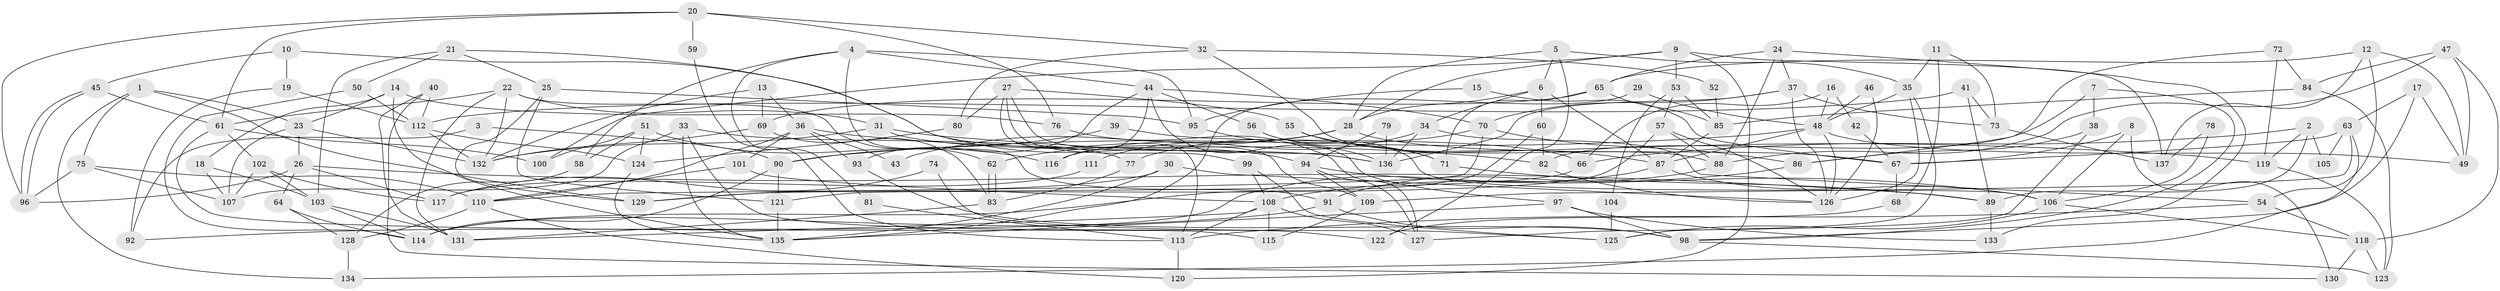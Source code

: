 // Generated by graph-tools (version 1.1) at 2025/11/02/27/25 16:11:19]
// undirected, 137 vertices, 274 edges
graph export_dot {
graph [start="1"]
  node [color=gray90,style=filled];
  1;
  2;
  3;
  4;
  5;
  6;
  7;
  8;
  9;
  10;
  11;
  12;
  13;
  14;
  15;
  16;
  17;
  18;
  19;
  20;
  21;
  22;
  23;
  24;
  25;
  26;
  27;
  28;
  29;
  30;
  31;
  32;
  33;
  34;
  35;
  36;
  37;
  38;
  39;
  40;
  41;
  42;
  43;
  44;
  45;
  46;
  47;
  48;
  49;
  50;
  51;
  52;
  53;
  54;
  55;
  56;
  57;
  58;
  59;
  60;
  61;
  62;
  63;
  64;
  65;
  66;
  67;
  68;
  69;
  70;
  71;
  72;
  73;
  74;
  75;
  76;
  77;
  78;
  79;
  80;
  81;
  82;
  83;
  84;
  85;
  86;
  87;
  88;
  89;
  90;
  91;
  92;
  93;
  94;
  95;
  96;
  97;
  98;
  99;
  100;
  101;
  102;
  103;
  104;
  105;
  106;
  107;
  108;
  109;
  110;
  111;
  112;
  113;
  114;
  115;
  116;
  117;
  118;
  119;
  120;
  121;
  122;
  123;
  124;
  125;
  126;
  127;
  128;
  129;
  130;
  131;
  132;
  133;
  134;
  135;
  136;
  137;
  1 -- 23;
  1 -- 75;
  1 -- 129;
  1 -- 134;
  2 -- 119;
  2 -- 89;
  2 -- 66;
  2 -- 105;
  3 -- 92;
  3 -- 90;
  4 -- 95;
  4 -- 44;
  4 -- 58;
  4 -- 81;
  4 -- 91;
  5 -- 35;
  5 -- 6;
  5 -- 28;
  5 -- 122;
  6 -- 87;
  6 -- 60;
  6 -- 28;
  6 -- 34;
  7 -- 82;
  7 -- 98;
  7 -- 38;
  8 -- 106;
  8 -- 130;
  8 -- 67;
  9 -- 120;
  9 -- 28;
  9 -- 53;
  9 -- 100;
  9 -- 137;
  10 -- 136;
  10 -- 45;
  10 -- 19;
  11 -- 35;
  11 -- 73;
  11 -- 68;
  12 -- 65;
  12 -- 54;
  12 -- 49;
  12 -- 137;
  13 -- 36;
  13 -- 132;
  13 -- 69;
  14 -- 18;
  14 -- 23;
  14 -- 76;
  14 -- 135;
  15 -- 67;
  15 -- 95;
  16 -- 48;
  16 -- 66;
  16 -- 42;
  17 -- 98;
  17 -- 49;
  17 -- 63;
  18 -- 107;
  18 -- 103;
  19 -- 112;
  19 -- 92;
  20 -- 96;
  20 -- 61;
  20 -- 32;
  20 -- 59;
  20 -- 76;
  21 -- 25;
  21 -- 94;
  21 -- 50;
  21 -- 103;
  22 -- 31;
  22 -- 62;
  22 -- 61;
  22 -- 131;
  22 -- 132;
  23 -- 132;
  23 -- 107;
  23 -- 26;
  24 -- 133;
  24 -- 65;
  24 -- 37;
  24 -- 88;
  25 -- 129;
  25 -- 121;
  25 -- 95;
  26 -- 96;
  26 -- 64;
  26 -- 89;
  26 -- 117;
  27 -- 80;
  27 -- 55;
  27 -- 99;
  27 -- 109;
  27 -- 113;
  28 -- 43;
  28 -- 62;
  28 -- 67;
  28 -- 111;
  29 -- 135;
  29 -- 48;
  30 -- 135;
  30 -- 126;
  30 -- 129;
  31 -- 119;
  31 -- 132;
  31 -- 136;
  32 -- 88;
  32 -- 52;
  32 -- 80;
  33 -- 122;
  33 -- 135;
  33 -- 77;
  33 -- 107;
  34 -- 54;
  34 -- 116;
  34 -- 136;
  35 -- 48;
  35 -- 126;
  35 -- 125;
  36 -- 101;
  36 -- 110;
  36 -- 43;
  36 -- 82;
  36 -- 93;
  37 -- 136;
  37 -- 70;
  37 -- 73;
  37 -- 126;
  38 -- 127;
  38 -- 86;
  39 -- 90;
  39 -- 66;
  40 -- 131;
  40 -- 112;
  40 -- 130;
  41 -- 112;
  41 -- 73;
  41 -- 89;
  42 -- 67;
  44 -- 116;
  44 -- 70;
  44 -- 56;
  44 -- 93;
  44 -- 97;
  45 -- 96;
  45 -- 96;
  45 -- 61;
  46 -- 48;
  46 -- 126;
  47 -- 88;
  47 -- 84;
  47 -- 49;
  47 -- 118;
  48 -- 126;
  48 -- 49;
  48 -- 87;
  48 -- 90;
  50 -- 114;
  50 -- 112;
  51 -- 100;
  51 -- 124;
  51 -- 58;
  51 -- 116;
  52 -- 85;
  53 -- 85;
  53 -- 57;
  53 -- 104;
  54 -- 118;
  54 -- 113;
  55 -- 71;
  55 -- 87;
  56 -- 106;
  56 -- 71;
  57 -- 121;
  57 -- 88;
  57 -- 126;
  58 -- 128;
  59 -- 113;
  60 -- 114;
  60 -- 82;
  61 -- 115;
  61 -- 100;
  61 -- 102;
  62 -- 83;
  62 -- 83;
  63 -- 67;
  63 -- 105;
  63 -- 109;
  63 -- 134;
  64 -- 128;
  64 -- 114;
  65 -- 71;
  65 -- 69;
  65 -- 85;
  66 -- 129;
  67 -- 68;
  68 -- 122;
  69 -- 83;
  69 -- 132;
  70 -- 77;
  70 -- 86;
  70 -- 110;
  71 -- 89;
  72 -- 84;
  72 -- 86;
  72 -- 119;
  73 -- 137;
  74 -- 125;
  74 -- 117;
  75 -- 110;
  75 -- 107;
  75 -- 96;
  76 -- 127;
  77 -- 83;
  78 -- 106;
  78 -- 137;
  79 -- 136;
  79 -- 94;
  80 -- 124;
  81 -- 113;
  82 -- 126;
  83 -- 131;
  84 -- 123;
  84 -- 85;
  85 -- 87;
  86 -- 108;
  87 -- 114;
  87 -- 106;
  88 -- 91;
  89 -- 133;
  90 -- 114;
  90 -- 121;
  91 -- 92;
  91 -- 98;
  93 -- 98;
  94 -- 109;
  94 -- 106;
  94 -- 127;
  95 -- 136;
  97 -- 98;
  97 -- 133;
  97 -- 135;
  98 -- 123;
  99 -- 108;
  99 -- 125;
  101 -- 108;
  101 -- 110;
  102 -- 103;
  102 -- 107;
  102 -- 117;
  103 -- 131;
  103 -- 114;
  104 -- 125;
  106 -- 125;
  106 -- 118;
  108 -- 127;
  108 -- 113;
  108 -- 115;
  108 -- 131;
  109 -- 115;
  110 -- 128;
  110 -- 120;
  111 -- 117;
  112 -- 132;
  112 -- 124;
  113 -- 120;
  118 -- 123;
  118 -- 130;
  119 -- 123;
  121 -- 135;
  124 -- 135;
  128 -- 134;
}
